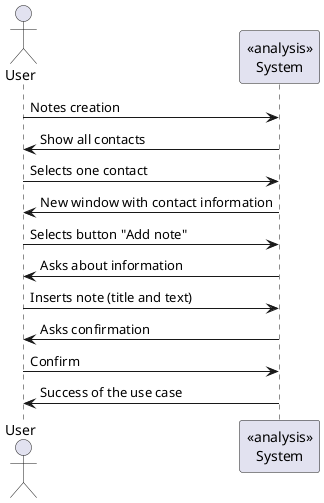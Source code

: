   @startuml doc-files/crm_04_01_ssd.png
  actor User
  participant "<<analysis>>\nSystem" as s

	User -> s : Notes creation
        s -> User: Show all contacts
	User -> s: Selects one contact
	s -> User: New window with contact information
	User -> s: Selects button "Add note"
	s -> User: Asks about information
	User -> s: Inserts note (title and text)
        s -> User: Asks confirmation
        User -> s: Confirm
	s -> User: Success of the use case
  @enduml
